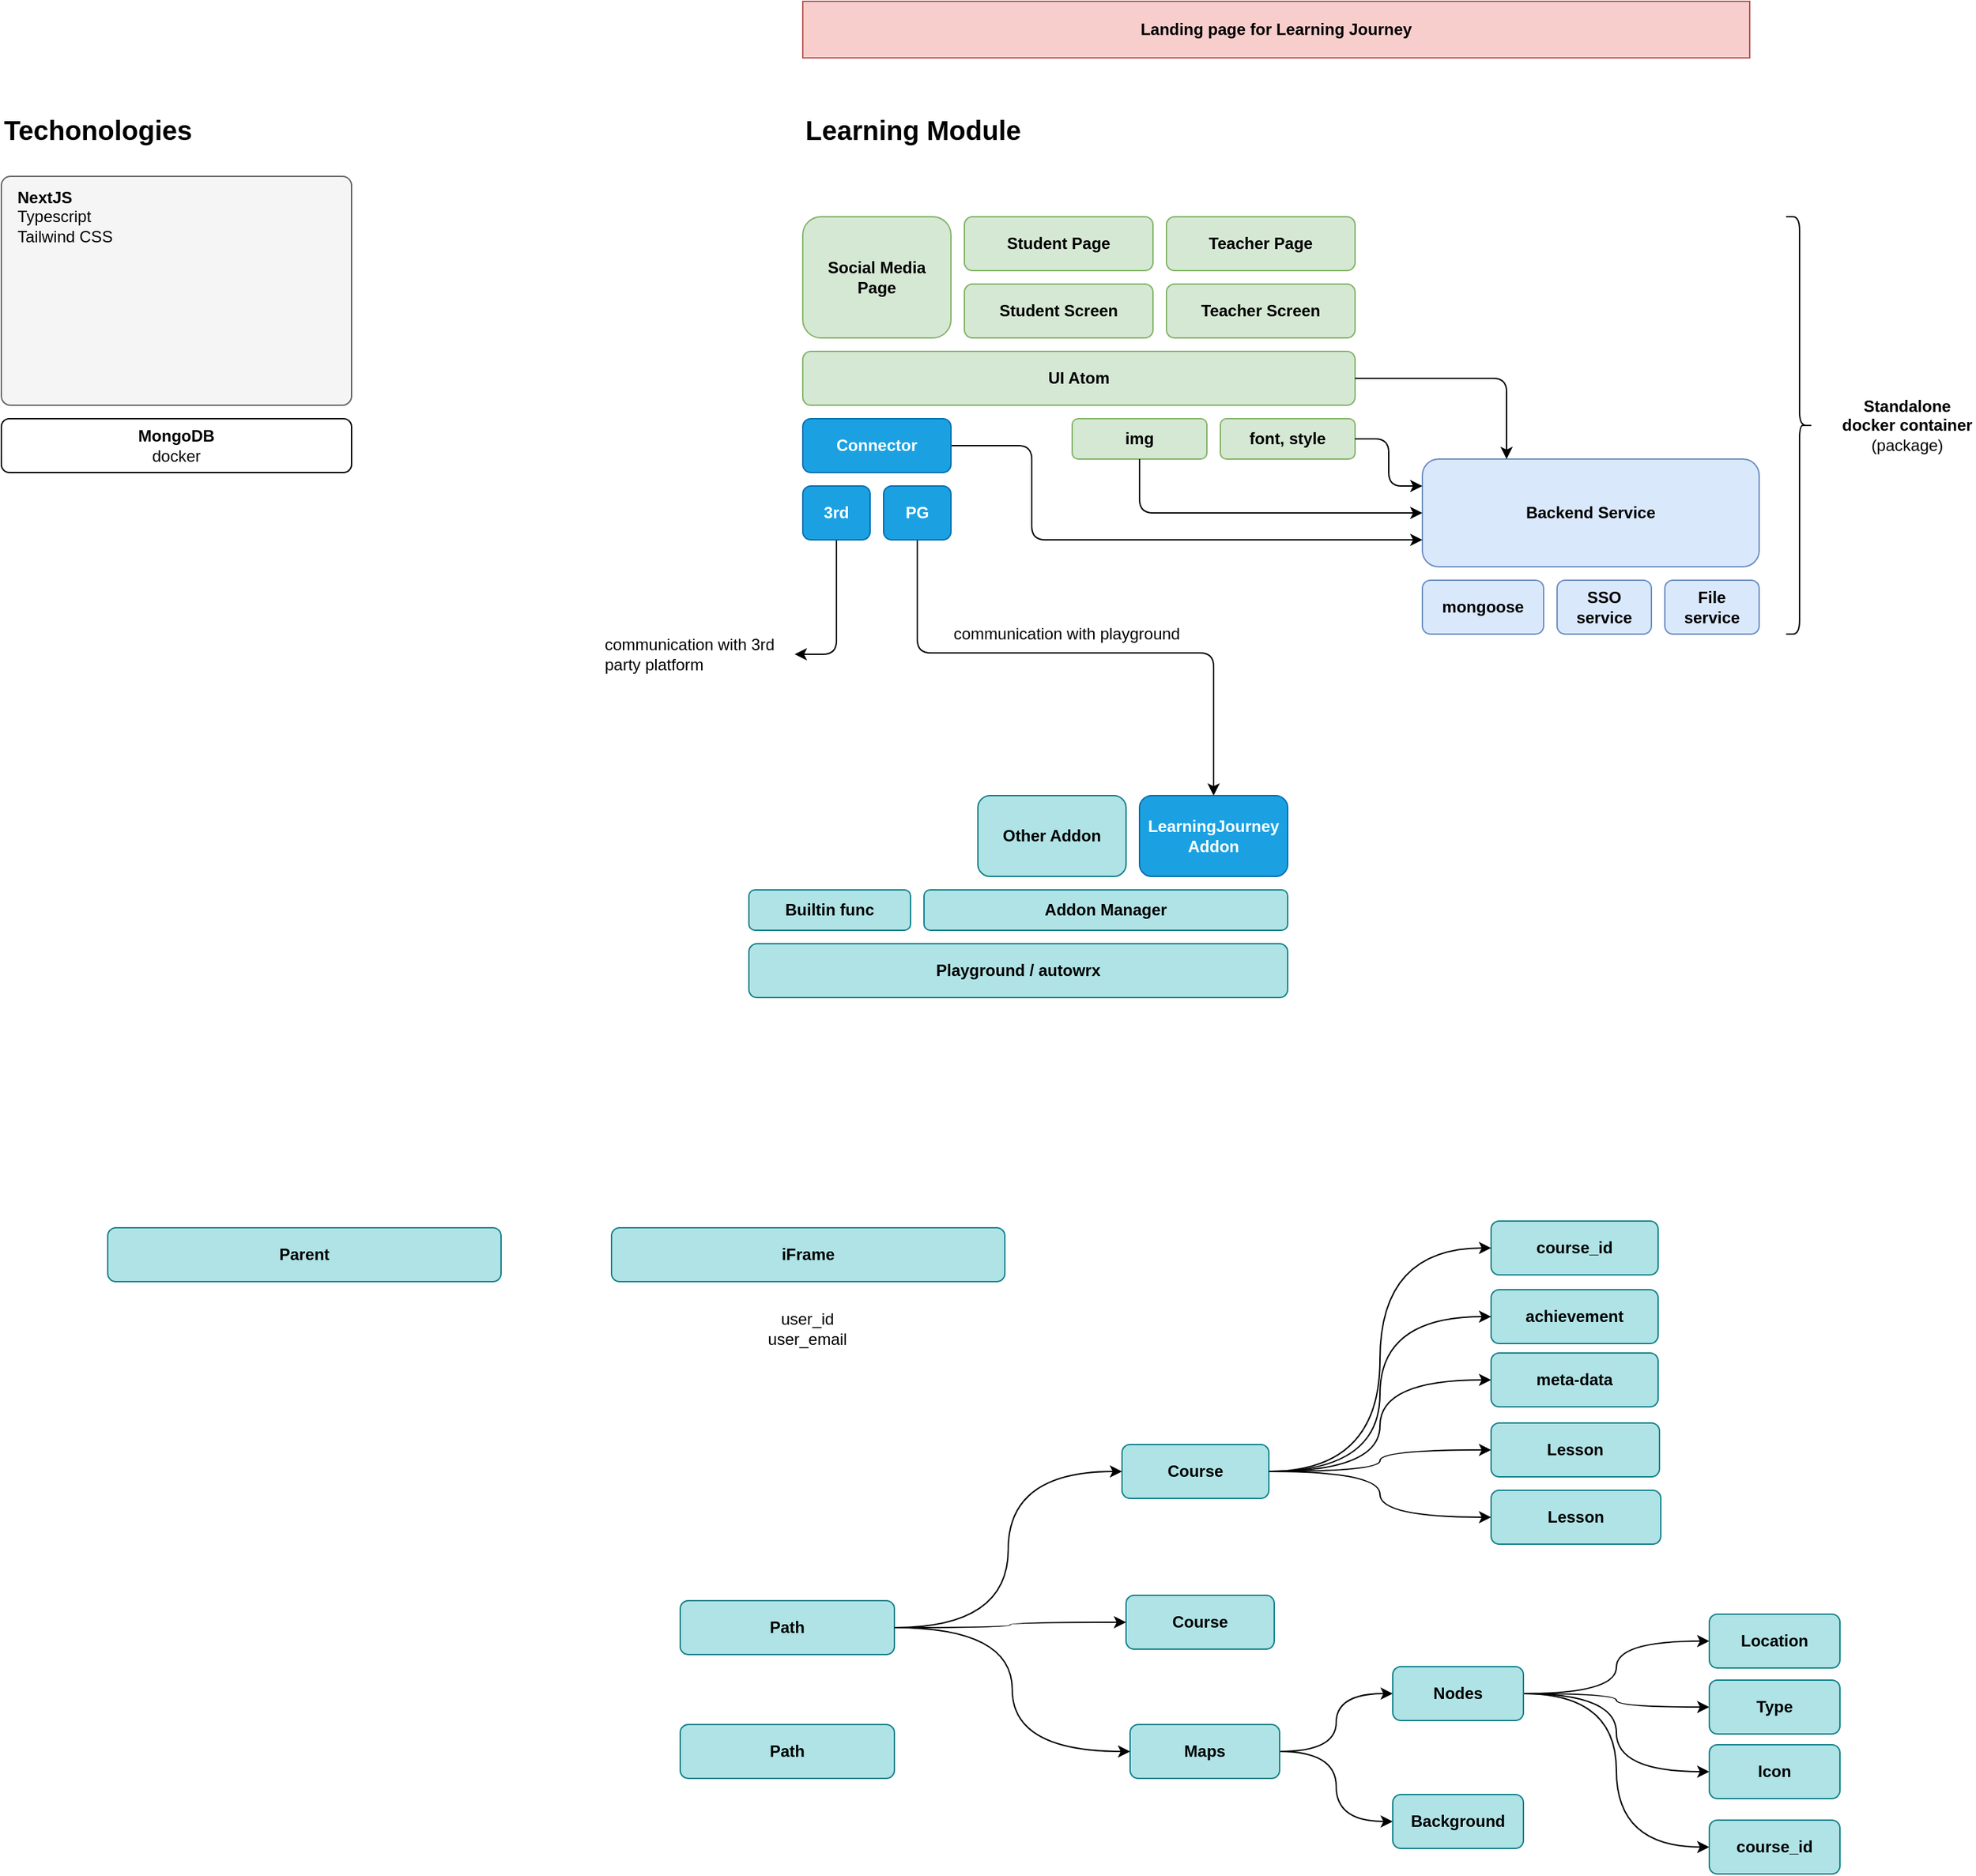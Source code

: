 <mxfile>
    <diagram id="d-F59XG_Xvb3CcHUn9In" name="Page-1">
        <mxGraphModel dx="816" dy="499" grid="0" gridSize="10" guides="1" tooltips="1" connect="1" arrows="1" fold="1" page="1" pageScale="1" pageWidth="850" pageHeight="1100" background="none" math="0" shadow="0">
            <root>
                <mxCell id="0"/>
                <mxCell id="1" parent="0"/>
                <mxCell id="5" value="" style="rounded=1;whiteSpace=wrap;html=1;fontSize=16;fillColor=#f5f5f5;fontColor=#333333;strokeColor=#666666;arcSize=4;" parent="1" vertex="1">
                    <mxGeometry x="165" y="180" width="260" height="170" as="geometry"/>
                </mxCell>
                <mxCell id="3" value="Techonologies" style="text;html=1;strokeColor=none;fillColor=none;align=left;verticalAlign=middle;whiteSpace=wrap;rounded=0;fontSize=20;fontStyle=1" parent="1" vertex="1">
                    <mxGeometry x="165" y="120" width="240" height="50" as="geometry"/>
                </mxCell>
                <mxCell id="6" value="&lt;b&gt;NextJS &lt;/b&gt;&lt;br&gt;Typescript&lt;br&gt;Tailwind CSS" style="text;html=1;strokeColor=none;fillColor=none;align=left;verticalAlign=middle;whiteSpace=wrap;rounded=0;fontSize=12;" parent="1" vertex="1">
                    <mxGeometry x="175" y="190" width="220" height="40" as="geometry"/>
                </mxCell>
                <mxCell id="7" value="&lt;b&gt;MongoDB&lt;/b&gt;&lt;br&gt;docker" style="rounded=1;whiteSpace=wrap;html=1;fontSize=12;" parent="1" vertex="1">
                    <mxGeometry x="165" y="360" width="260" height="40" as="geometry"/>
                </mxCell>
                <mxCell id="8" value="Learning Module" style="text;html=1;strokeColor=none;fillColor=none;align=left;verticalAlign=middle;whiteSpace=wrap;rounded=0;fontSize=20;fontStyle=1" parent="1" vertex="1">
                    <mxGeometry x="760" y="120" width="240" height="50" as="geometry"/>
                </mxCell>
                <mxCell id="9" value="&lt;b&gt;UI Atom&lt;/b&gt;" style="rounded=1;whiteSpace=wrap;html=1;fontSize=12;fillColor=#d5e8d4;strokeColor=#82b366;" parent="1" vertex="1">
                    <mxGeometry x="760" y="310" width="410" height="40" as="geometry"/>
                </mxCell>
                <mxCell id="10" value="&lt;b&gt;Backend Service&lt;/b&gt;" style="rounded=1;whiteSpace=wrap;html=1;fontSize=12;fillColor=#dae8fc;strokeColor=#6c8ebf;" parent="1" vertex="1">
                    <mxGeometry x="1220" y="390" width="250" height="80" as="geometry"/>
                </mxCell>
                <mxCell id="11" value="&lt;b&gt;mongoose&lt;/b&gt;" style="rounded=1;whiteSpace=wrap;html=1;fontSize=12;fillColor=#dae8fc;strokeColor=#6c8ebf;" parent="1" vertex="1">
                    <mxGeometry x="1220" y="480" width="90" height="40" as="geometry"/>
                </mxCell>
                <mxCell id="16" style="edgeStyle=orthogonalEdgeStyle;html=1;exitX=1;exitY=0.5;exitDx=0;exitDy=0;entryX=0.25;entryY=0;entryDx=0;entryDy=0;" parent="1" source="9" target="10" edge="1">
                    <mxGeometry relative="1" as="geometry"/>
                </mxCell>
                <mxCell id="13" value="&lt;b&gt;Teacher Screen&lt;/b&gt;" style="rounded=1;whiteSpace=wrap;html=1;fontSize=12;fillColor=#d5e8d4;strokeColor=#82b366;" parent="1" vertex="1">
                    <mxGeometry x="1030" y="260" width="140" height="40" as="geometry"/>
                </mxCell>
                <mxCell id="14" value="&lt;b&gt;Teacher Page&lt;/b&gt;" style="rounded=1;whiteSpace=wrap;html=1;fontSize=12;fillColor=#d5e8d4;strokeColor=#82b366;" parent="1" vertex="1">
                    <mxGeometry x="1030" y="210" width="140" height="40" as="geometry"/>
                </mxCell>
                <mxCell id="17" value="&lt;b&gt;SSO service&lt;/b&gt;" style="rounded=1;whiteSpace=wrap;html=1;fontSize=12;fillColor=#dae8fc;strokeColor=#6c8ebf;" parent="1" vertex="1">
                    <mxGeometry x="1320" y="480" width="70" height="40" as="geometry"/>
                </mxCell>
                <mxCell id="20" value="&lt;b&gt;Student Screen&lt;/b&gt;" style="rounded=1;whiteSpace=wrap;html=1;fontSize=12;fillColor=#d5e8d4;strokeColor=#82b366;" parent="1" vertex="1">
                    <mxGeometry x="880" y="260" width="140" height="40" as="geometry"/>
                </mxCell>
                <mxCell id="21" value="&lt;b&gt;Student Page&lt;/b&gt;" style="rounded=1;whiteSpace=wrap;html=1;fontSize=12;fillColor=#d5e8d4;strokeColor=#82b366;" parent="1" vertex="1">
                    <mxGeometry x="880" y="210" width="140" height="40" as="geometry"/>
                </mxCell>
                <mxCell id="22" value="&lt;b&gt;font, style&lt;/b&gt;" style="rounded=1;whiteSpace=wrap;html=1;fontSize=12;fillColor=#d5e8d4;strokeColor=#82b366;" parent="1" vertex="1">
                    <mxGeometry x="1070" y="360" width="100" height="30" as="geometry"/>
                </mxCell>
                <mxCell id="23" style="edgeStyle=orthogonalEdgeStyle;html=1;exitX=1;exitY=0.5;exitDx=0;exitDy=0;entryX=0;entryY=0.25;entryDx=0;entryDy=0;" parent="1" source="22" target="10" edge="1">
                    <mxGeometry relative="1" as="geometry">
                        <mxPoint x="1180" y="340" as="sourcePoint"/>
                        <mxPoint x="1220" y="380" as="targetPoint"/>
                    </mxGeometry>
                </mxCell>
                <mxCell id="37" style="edgeStyle=orthogonalEdgeStyle;html=1;exitX=1;exitY=0.5;exitDx=0;exitDy=0;entryX=0;entryY=0.75;entryDx=0;entryDy=0;" parent="1" source="24" target="10" edge="1">
                    <mxGeometry relative="1" as="geometry">
                        <Array as="points">
                            <mxPoint x="930" y="380"/>
                            <mxPoint x="930" y="450"/>
                        </Array>
                    </mxGeometry>
                </mxCell>
                <mxCell id="24" value="&lt;b&gt;Connector&lt;/b&gt;" style="rounded=1;whiteSpace=wrap;html=1;fontSize=12;fillColor=#1ba1e2;strokeColor=#006EAF;fontColor=#ffffff;" parent="1" vertex="1">
                    <mxGeometry x="760" y="360" width="110" height="40" as="geometry"/>
                </mxCell>
                <mxCell id="29" style="edgeStyle=orthogonalEdgeStyle;html=1;exitX=0.5;exitY=1;exitDx=0;exitDy=0;entryX=0.5;entryY=0;entryDx=0;entryDy=0;" parent="1" source="25" target="43" edge="1">
                    <mxGeometry relative="1" as="geometry">
                        <Array as="points">
                            <mxPoint x="845" y="534"/>
                            <mxPoint x="1065" y="534"/>
                        </Array>
                    </mxGeometry>
                </mxCell>
                <mxCell id="25" value="&lt;b&gt;PG&lt;/b&gt;" style="rounded=1;whiteSpace=wrap;html=1;fontSize=12;fillColor=#1ba1e2;strokeColor=#006EAF;fontColor=#ffffff;" parent="1" vertex="1">
                    <mxGeometry x="820" y="410" width="50" height="40" as="geometry"/>
                </mxCell>
                <mxCell id="44" style="edgeStyle=orthogonalEdgeStyle;html=1;exitX=0.5;exitY=1;exitDx=0;exitDy=0;entryX=1;entryY=0.5;entryDx=0;entryDy=0;" parent="1" source="26" target="30" edge="1">
                    <mxGeometry relative="1" as="geometry"/>
                </mxCell>
                <mxCell id="26" value="&lt;b&gt;3rd&lt;/b&gt;" style="rounded=1;whiteSpace=wrap;html=1;fontSize=12;fillColor=#1ba1e2;strokeColor=#006EAF;fontColor=#ffffff;" parent="1" vertex="1">
                    <mxGeometry x="760" y="410" width="50" height="40" as="geometry"/>
                </mxCell>
                <mxCell id="27" value="communication with playground" style="text;html=1;strokeColor=none;fillColor=none;align=left;verticalAlign=middle;whiteSpace=wrap;rounded=0;" parent="1" vertex="1">
                    <mxGeometry x="870" y="505" width="185" height="30" as="geometry"/>
                </mxCell>
                <mxCell id="30" value="communication with 3rd party platform" style="text;html=1;strokeColor=none;fillColor=none;align=left;verticalAlign=middle;whiteSpace=wrap;rounded=0;" parent="1" vertex="1">
                    <mxGeometry x="611" y="520" width="143" height="30" as="geometry"/>
                </mxCell>
                <mxCell id="33" value="&lt;b&gt;Social Media &lt;br&gt;Page&lt;/b&gt;" style="rounded=1;whiteSpace=wrap;html=1;fontSize=12;fillColor=#d5e8d4;strokeColor=#82b366;" parent="1" vertex="1">
                    <mxGeometry x="760" y="210" width="110" height="90" as="geometry"/>
                </mxCell>
                <mxCell id="34" value="&lt;b&gt;img&lt;/b&gt;" style="rounded=1;whiteSpace=wrap;html=1;fontSize=12;fillColor=#d5e8d4;strokeColor=#82b366;" parent="1" vertex="1">
                    <mxGeometry x="960" y="360" width="100" height="30" as="geometry"/>
                </mxCell>
                <mxCell id="35" style="edgeStyle=orthogonalEdgeStyle;html=1;exitX=0.5;exitY=1;exitDx=0;exitDy=0;entryX=0;entryY=0.5;entryDx=0;entryDy=0;" parent="1" source="34" target="10" edge="1">
                    <mxGeometry relative="1" as="geometry">
                        <mxPoint x="1180" y="385" as="sourcePoint"/>
                        <mxPoint x="1230" y="420" as="targetPoint"/>
                    </mxGeometry>
                </mxCell>
                <mxCell id="38" value="" style="shape=curlyBracket;whiteSpace=wrap;html=1;rounded=1;flipH=1;labelPosition=right;verticalLabelPosition=middle;align=left;verticalAlign=middle;size=0.5;" parent="1" vertex="1">
                    <mxGeometry x="1490" y="210" width="20" height="310" as="geometry"/>
                </mxCell>
                <mxCell id="39" value="Standalone docker container&lt;br&gt;&lt;span style=&quot;font-weight: normal;&quot;&gt;(package)&lt;/span&gt;" style="text;html=1;strokeColor=none;fillColor=none;align=center;verticalAlign=middle;whiteSpace=wrap;rounded=0;fontStyle=1" parent="1" vertex="1">
                    <mxGeometry x="1530" y="350" width="100" height="30" as="geometry"/>
                </mxCell>
                <mxCell id="41" value="&lt;b&gt;Playground / autowrx&lt;/b&gt;" style="rounded=1;whiteSpace=wrap;html=1;fontSize=12;fillColor=#b0e3e6;strokeColor=#0e8088;" parent="1" vertex="1">
                    <mxGeometry x="720" y="750" width="400" height="40" as="geometry"/>
                </mxCell>
                <mxCell id="42" value="&lt;b&gt;Addon Manager&lt;/b&gt;" style="rounded=1;whiteSpace=wrap;html=1;fontSize=12;fillColor=#b0e3e6;strokeColor=#0e8088;" parent="1" vertex="1">
                    <mxGeometry x="850" y="710" width="270" height="30" as="geometry"/>
                </mxCell>
                <mxCell id="43" value="&lt;b&gt;LearningJourney Addon&lt;/b&gt;" style="rounded=1;whiteSpace=wrap;html=1;fontSize=12;fillColor=#1ba1e2;strokeColor=#006EAF;fontColor=#ffffff;" parent="1" vertex="1">
                    <mxGeometry x="1010" y="640" width="110" height="60" as="geometry"/>
                </mxCell>
                <mxCell id="45" value="&lt;b&gt;Other Addon&lt;/b&gt;" style="rounded=1;whiteSpace=wrap;html=1;fontSize=12;fillColor=#b0e3e6;strokeColor=#0e8088;" parent="1" vertex="1">
                    <mxGeometry x="890" y="640" width="110" height="60" as="geometry"/>
                </mxCell>
                <mxCell id="46" value="&lt;b&gt;Builtin func&lt;/b&gt;" style="rounded=1;whiteSpace=wrap;html=1;fontSize=12;fillColor=#b0e3e6;strokeColor=#0e8088;" parent="1" vertex="1">
                    <mxGeometry x="720" y="710" width="120" height="30" as="geometry"/>
                </mxCell>
                <mxCell id="47" value="&lt;b&gt;File&lt;br&gt;service&lt;/b&gt;" style="rounded=1;whiteSpace=wrap;html=1;fontSize=12;fillColor=#dae8fc;strokeColor=#6c8ebf;" parent="1" vertex="1">
                    <mxGeometry x="1400" y="480" width="70" height="40" as="geometry"/>
                </mxCell>
                <mxCell id="48" value="&lt;b&gt;iFrame&lt;/b&gt;" style="rounded=1;whiteSpace=wrap;html=1;fontSize=12;fillColor=#b0e3e6;strokeColor=#0e8088;" parent="1" vertex="1">
                    <mxGeometry x="618" y="961" width="292" height="40" as="geometry"/>
                </mxCell>
                <mxCell id="49" value="&lt;b&gt;Parent&lt;/b&gt;" style="rounded=1;whiteSpace=wrap;html=1;fontSize=12;fillColor=#b0e3e6;strokeColor=#0e8088;" parent="1" vertex="1">
                    <mxGeometry x="244" y="961" width="292" height="40" as="geometry"/>
                </mxCell>
                <mxCell id="50" value="user_id&lt;br&gt;user_email" style="text;html=1;strokeColor=none;fillColor=none;align=center;verticalAlign=middle;whiteSpace=wrap;rounded=0;" parent="1" vertex="1">
                    <mxGeometry x="618" y="1021" width="291" height="30" as="geometry"/>
                </mxCell>
                <mxCell id="63" style="edgeStyle=orthogonalEdgeStyle;curved=1;html=1;exitX=1;exitY=0.5;exitDx=0;exitDy=0;entryX=0;entryY=0.5;entryDx=0;entryDy=0;" parent="1" source="53" target="61" edge="1">
                    <mxGeometry relative="1" as="geometry"/>
                </mxCell>
                <mxCell id="64" style="edgeStyle=orthogonalEdgeStyle;curved=1;html=1;exitX=1;exitY=0.5;exitDx=0;exitDy=0;entryX=0;entryY=0.5;entryDx=0;entryDy=0;" parent="1" source="53" target="62" edge="1">
                    <mxGeometry relative="1" as="geometry"/>
                </mxCell>
                <mxCell id="82" style="edgeStyle=orthogonalEdgeStyle;curved=1;html=1;exitX=1;exitY=0.5;exitDx=0;exitDy=0;entryX=0;entryY=0.5;entryDx=0;entryDy=0;" parent="1" source="53" target="81" edge="1">
                    <mxGeometry relative="1" as="geometry"/>
                </mxCell>
                <mxCell id="53" value="&lt;b&gt;Course&lt;/b&gt;" style="rounded=1;whiteSpace=wrap;html=1;fontSize=12;fillColor=#b0e3e6;strokeColor=#0e8088;" parent="1" vertex="1">
                    <mxGeometry x="997" y="1122" width="109" height="40" as="geometry"/>
                </mxCell>
                <mxCell id="55" style="edgeStyle=orthogonalEdgeStyle;html=1;exitX=1;exitY=0.5;exitDx=0;exitDy=0;entryX=0;entryY=0.5;entryDx=0;entryDy=0;curved=1;" parent="1" source="54" target="53" edge="1">
                    <mxGeometry relative="1" as="geometry"/>
                </mxCell>
                <mxCell id="54" value="&lt;b&gt;Path&lt;/b&gt;" style="rounded=1;whiteSpace=wrap;html=1;fontSize=12;fillColor=#b0e3e6;strokeColor=#0e8088;" parent="1" vertex="1">
                    <mxGeometry x="669" y="1238" width="159" height="40" as="geometry"/>
                </mxCell>
                <mxCell id="56" value="&lt;b&gt;Course&lt;/b&gt;" style="rounded=1;whiteSpace=wrap;html=1;fontSize=12;fillColor=#b0e3e6;strokeColor=#0e8088;" parent="1" vertex="1">
                    <mxGeometry x="1000" y="1234" width="110" height="40" as="geometry"/>
                </mxCell>
                <mxCell id="57" style="edgeStyle=orthogonalEdgeStyle;html=1;exitX=1;exitY=0.5;exitDx=0;exitDy=0;entryX=0;entryY=0.5;entryDx=0;entryDy=0;curved=1;" parent="1" source="54" target="56" edge="1">
                    <mxGeometry relative="1" as="geometry">
                        <mxPoint x="838" y="1268" as="sourcePoint"/>
                        <mxPoint x="1010" y="1213" as="targetPoint"/>
                    </mxGeometry>
                </mxCell>
                <mxCell id="60" value="&lt;b&gt;Path&lt;/b&gt;" style="rounded=1;whiteSpace=wrap;html=1;fontSize=12;fillColor=#b0e3e6;strokeColor=#0e8088;" parent="1" vertex="1">
                    <mxGeometry x="669" y="1330" width="159" height="40" as="geometry"/>
                </mxCell>
                <mxCell id="61" value="&lt;b&gt;Lesson&lt;/b&gt;" style="rounded=1;whiteSpace=wrap;html=1;fontSize=12;fillColor=#b0e3e6;strokeColor=#0e8088;" parent="1" vertex="1">
                    <mxGeometry x="1271" y="1106" width="125" height="40" as="geometry"/>
                </mxCell>
                <mxCell id="62" value="&lt;b&gt;Lesson&lt;/b&gt;" style="rounded=1;whiteSpace=wrap;html=1;fontSize=12;fillColor=#b0e3e6;strokeColor=#0e8088;" parent="1" vertex="1">
                    <mxGeometry x="1271" y="1156" width="126" height="40" as="geometry"/>
                </mxCell>
                <mxCell id="71" style="edgeStyle=orthogonalEdgeStyle;curved=1;html=1;exitX=1;exitY=0.5;exitDx=0;exitDy=0;entryX=0;entryY=0.5;entryDx=0;entryDy=0;" parent="1" source="65" target="67" edge="1">
                    <mxGeometry relative="1" as="geometry"/>
                </mxCell>
                <mxCell id="72" style="edgeStyle=orthogonalEdgeStyle;curved=1;html=1;exitX=1;exitY=0.5;exitDx=0;exitDy=0;entryX=0;entryY=0.5;entryDx=0;entryDy=0;" parent="1" source="65" target="69" edge="1">
                    <mxGeometry relative="1" as="geometry"/>
                </mxCell>
                <mxCell id="65" value="&lt;b&gt;Maps&lt;/b&gt;" style="rounded=1;whiteSpace=wrap;html=1;fontSize=12;fillColor=#b0e3e6;strokeColor=#0e8088;" parent="1" vertex="1">
                    <mxGeometry x="1003" y="1330" width="111" height="40" as="geometry"/>
                </mxCell>
                <mxCell id="66" style="edgeStyle=orthogonalEdgeStyle;html=1;exitX=1;exitY=0.5;exitDx=0;exitDy=0;entryX=0;entryY=0.5;entryDx=0;entryDy=0;curved=1;" parent="1" source="54" target="65" edge="1">
                    <mxGeometry relative="1" as="geometry">
                        <mxPoint x="838" y="1268" as="sourcePoint"/>
                        <mxPoint x="1010" y="1283" as="targetPoint"/>
                    </mxGeometry>
                </mxCell>
                <mxCell id="76" style="edgeStyle=orthogonalEdgeStyle;curved=1;html=1;exitX=1;exitY=0.5;exitDx=0;exitDy=0;entryX=0;entryY=0.5;entryDx=0;entryDy=0;" parent="1" source="67" target="74" edge="1">
                    <mxGeometry relative="1" as="geometry"/>
                </mxCell>
                <mxCell id="77" style="edgeStyle=orthogonalEdgeStyle;curved=1;html=1;exitX=1;exitY=0.5;exitDx=0;exitDy=0;" parent="1" source="67" target="73" edge="1">
                    <mxGeometry relative="1" as="geometry"/>
                </mxCell>
                <mxCell id="78" style="edgeStyle=orthogonalEdgeStyle;curved=1;html=1;exitX=1;exitY=0.5;exitDx=0;exitDy=0;entryX=0;entryY=0.5;entryDx=0;entryDy=0;" parent="1" source="67" target="75" edge="1">
                    <mxGeometry relative="1" as="geometry"/>
                </mxCell>
                <mxCell id="80" style="edgeStyle=orthogonalEdgeStyle;curved=1;html=1;exitX=1;exitY=0.5;exitDx=0;exitDy=0;entryX=0;entryY=0.5;entryDx=0;entryDy=0;" parent="1" source="67" target="79" edge="1">
                    <mxGeometry relative="1" as="geometry"/>
                </mxCell>
                <mxCell id="67" value="&lt;b&gt;Nodes&lt;/b&gt;" style="rounded=1;whiteSpace=wrap;html=1;fontSize=12;fillColor=#b0e3e6;strokeColor=#0e8088;" parent="1" vertex="1">
                    <mxGeometry x="1198" y="1287" width="97" height="40" as="geometry"/>
                </mxCell>
                <mxCell id="69" value="&lt;b&gt;Background&lt;/b&gt;" style="rounded=1;whiteSpace=wrap;html=1;fontSize=12;fillColor=#b0e3e6;strokeColor=#0e8088;" parent="1" vertex="1">
                    <mxGeometry x="1198" y="1382" width="97" height="40" as="geometry"/>
                </mxCell>
                <mxCell id="73" value="&lt;b&gt;Location&lt;/b&gt;" style="rounded=1;whiteSpace=wrap;html=1;fontSize=12;fillColor=#b0e3e6;strokeColor=#0e8088;" parent="1" vertex="1">
                    <mxGeometry x="1433" y="1248" width="97" height="40" as="geometry"/>
                </mxCell>
                <mxCell id="74" value="&lt;b&gt;Type&lt;/b&gt;" style="rounded=1;whiteSpace=wrap;html=1;fontSize=12;fillColor=#b0e3e6;strokeColor=#0e8088;" parent="1" vertex="1">
                    <mxGeometry x="1433" y="1297" width="97" height="40" as="geometry"/>
                </mxCell>
                <mxCell id="75" value="&lt;b&gt;Icon&lt;/b&gt;" style="rounded=1;whiteSpace=wrap;html=1;fontSize=12;fillColor=#b0e3e6;strokeColor=#0e8088;" parent="1" vertex="1">
                    <mxGeometry x="1433" y="1345" width="97" height="40" as="geometry"/>
                </mxCell>
                <mxCell id="79" value="&lt;b&gt;course_id&lt;/b&gt;" style="rounded=1;whiteSpace=wrap;html=1;fontSize=12;fillColor=#b0e3e6;strokeColor=#0e8088;" parent="1" vertex="1">
                    <mxGeometry x="1433" y="1401" width="97" height="40" as="geometry"/>
                </mxCell>
                <mxCell id="81" value="&lt;b&gt;meta-data&lt;/b&gt;" style="rounded=1;whiteSpace=wrap;html=1;fontSize=12;fillColor=#b0e3e6;strokeColor=#0e8088;" parent="1" vertex="1">
                    <mxGeometry x="1271" y="1054" width="124" height="40" as="geometry"/>
                </mxCell>
                <mxCell id="83" value="&lt;b&gt;achievement&lt;/b&gt;" style="rounded=1;whiteSpace=wrap;html=1;fontSize=12;fillColor=#b0e3e6;strokeColor=#0e8088;" parent="1" vertex="1">
                    <mxGeometry x="1271" y="1007" width="124" height="40" as="geometry"/>
                </mxCell>
                <mxCell id="84" style="edgeStyle=orthogonalEdgeStyle;curved=1;html=1;exitX=1;exitY=0.5;exitDx=0;exitDy=0;entryX=0;entryY=0.5;entryDx=0;entryDy=0;" parent="1" source="53" target="83" edge="1">
                    <mxGeometry relative="1" as="geometry">
                        <mxPoint x="1116" y="1152" as="sourcePoint"/>
                        <mxPoint x="1281" y="1084" as="targetPoint"/>
                    </mxGeometry>
                </mxCell>
                <mxCell id="85" value="&lt;b&gt;course_id&lt;/b&gt;" style="rounded=1;whiteSpace=wrap;html=1;fontSize=12;fillColor=#b0e3e6;strokeColor=#0e8088;" parent="1" vertex="1">
                    <mxGeometry x="1271" y="956" width="124" height="40" as="geometry"/>
                </mxCell>
                <mxCell id="86" style="edgeStyle=orthogonalEdgeStyle;curved=1;html=1;entryX=0;entryY=0.5;entryDx=0;entryDy=0;" parent="1" source="53" target="85" edge="1">
                    <mxGeometry relative="1" as="geometry">
                        <mxPoint x="1116" y="1152" as="sourcePoint"/>
                        <mxPoint x="1281" y="1037" as="targetPoint"/>
                    </mxGeometry>
                </mxCell>
                <mxCell id="88" value="Landing page for Learning Journey" style="rounded=0;whiteSpace=wrap;html=1;fillColor=#f8cecc;strokeColor=#b85450;fontStyle=1" parent="1" vertex="1">
                    <mxGeometry x="760" y="50" width="703" height="42" as="geometry"/>
                </mxCell>
            </root>
        </mxGraphModel>
    </diagram>
</mxfile>